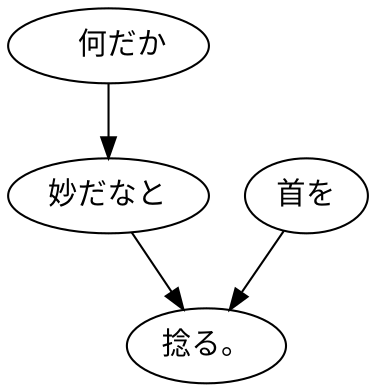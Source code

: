 digraph graph908 {
	node0 [label="　何だか"];
	node1 [label="妙だなと"];
	node2 [label="首を"];
	node3 [label="捻る。"];
	node0 -> node1;
	node1 -> node3;
	node2 -> node3;
}
